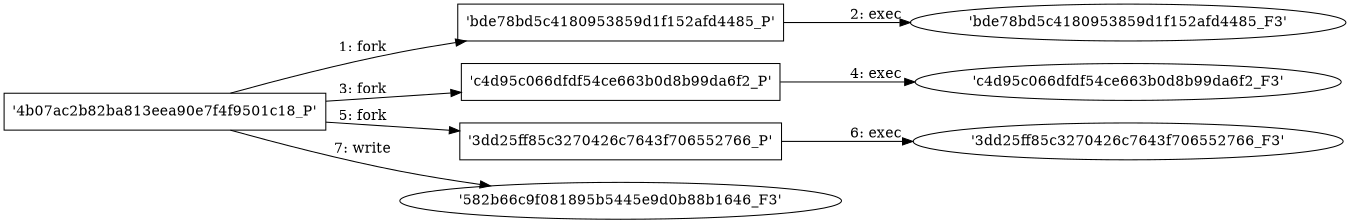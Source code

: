 digraph "D:\Learning\Paper\apt\基于CTI的攻击预警\Dataset\攻击图\ASGfromALLCTI\Zero Trust and its role in securing the new normal.dot" {
rankdir="LR"
size="9"
fixedsize="false"
splines="true"
nodesep=0.3
ranksep=0
fontsize=10
overlap="scalexy"
engine= "neato"
	"'4b07ac2b82ba813eea90e7f4f9501c18_P'" [node_type=Process shape=box]
	"'bde78bd5c4180953859d1f152afd4485_P'" [node_type=Process shape=box]
	"'4b07ac2b82ba813eea90e7f4f9501c18_P'" -> "'bde78bd5c4180953859d1f152afd4485_P'" [label="1: fork"]
	"'bde78bd5c4180953859d1f152afd4485_P'" [node_type=Process shape=box]
	"'bde78bd5c4180953859d1f152afd4485_F3'" [node_type=File shape=ellipse]
	"'bde78bd5c4180953859d1f152afd4485_P'" -> "'bde78bd5c4180953859d1f152afd4485_F3'" [label="2: exec"]
	"'4b07ac2b82ba813eea90e7f4f9501c18_P'" [node_type=Process shape=box]
	"'c4d95c066dfdf54ce663b0d8b99da6f2_P'" [node_type=Process shape=box]
	"'4b07ac2b82ba813eea90e7f4f9501c18_P'" -> "'c4d95c066dfdf54ce663b0d8b99da6f2_P'" [label="3: fork"]
	"'c4d95c066dfdf54ce663b0d8b99da6f2_P'" [node_type=Process shape=box]
	"'c4d95c066dfdf54ce663b0d8b99da6f2_F3'" [node_type=File shape=ellipse]
	"'c4d95c066dfdf54ce663b0d8b99da6f2_P'" -> "'c4d95c066dfdf54ce663b0d8b99da6f2_F3'" [label="4: exec"]
	"'4b07ac2b82ba813eea90e7f4f9501c18_P'" [node_type=Process shape=box]
	"'3dd25ff85c3270426c7643f706552766_P'" [node_type=Process shape=box]
	"'4b07ac2b82ba813eea90e7f4f9501c18_P'" -> "'3dd25ff85c3270426c7643f706552766_P'" [label="5: fork"]
	"'3dd25ff85c3270426c7643f706552766_P'" [node_type=Process shape=box]
	"'3dd25ff85c3270426c7643f706552766_F3'" [node_type=File shape=ellipse]
	"'3dd25ff85c3270426c7643f706552766_P'" -> "'3dd25ff85c3270426c7643f706552766_F3'" [label="6: exec"]
	"'582b66c9f081895b5445e9d0b88b1646_F3'" [node_type=file shape=ellipse]
	"'4b07ac2b82ba813eea90e7f4f9501c18_P'" [node_type=Process shape=box]
	"'4b07ac2b82ba813eea90e7f4f9501c18_P'" -> "'582b66c9f081895b5445e9d0b88b1646_F3'" [label="7: write"]
}
